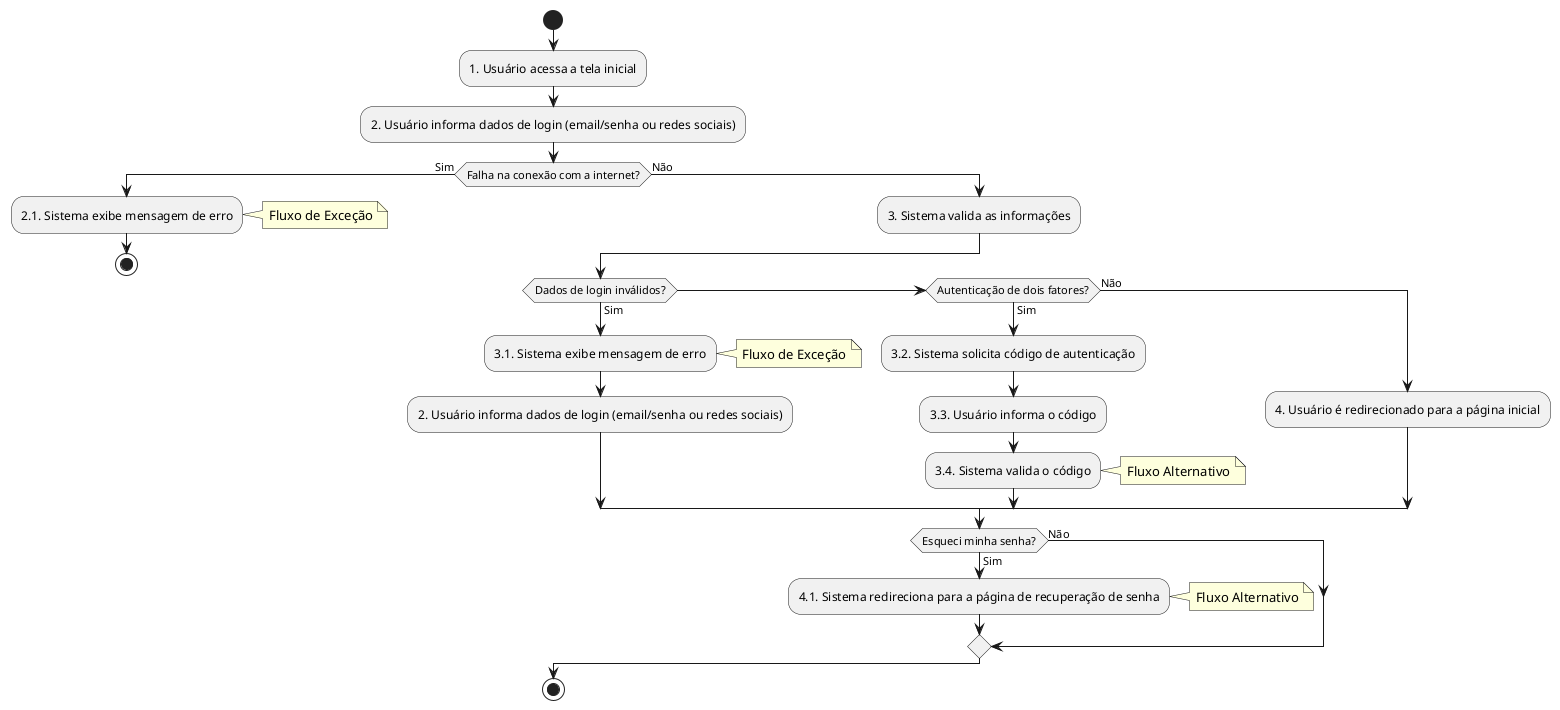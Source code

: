 @startuml
start
:1. Usuário acessa a tela inicial;
:2. Usuário informa dados de login (email/senha ou redes sociais);

if (Falha na conexão com a internet?) then (Sim)
  :2.1. Sistema exibe mensagem de erro;
  note right: Fluxo de Exceção
  stop
else (Não)
  :3. Sistema valida as informações;

  if (Dados de login inválidos?) then (Sim)
    :3.1. Sistema exibe mensagem de erro;
    note right: Fluxo de Exceção
    :2. Usuário informa dados de login (email/senha ou redes sociais);
  elseif (Autenticação de dois fatores?) then (Sim)
    :3.2. Sistema solicita código de autenticação;
    :3.3. Usuário informa o código;
    :3.4. Sistema valida o código;
    note right: Fluxo Alternativo
  else (Não)
    :4. Usuário é redirecionado para a página inicial;
  endif

  if (Esqueci minha senha?) then (Sim)
    :4.1. Sistema redireciona para a página de recuperação de senha;
    note right: Fluxo Alternativo
  else (Não)
  endif
endif
stop
@enduml
